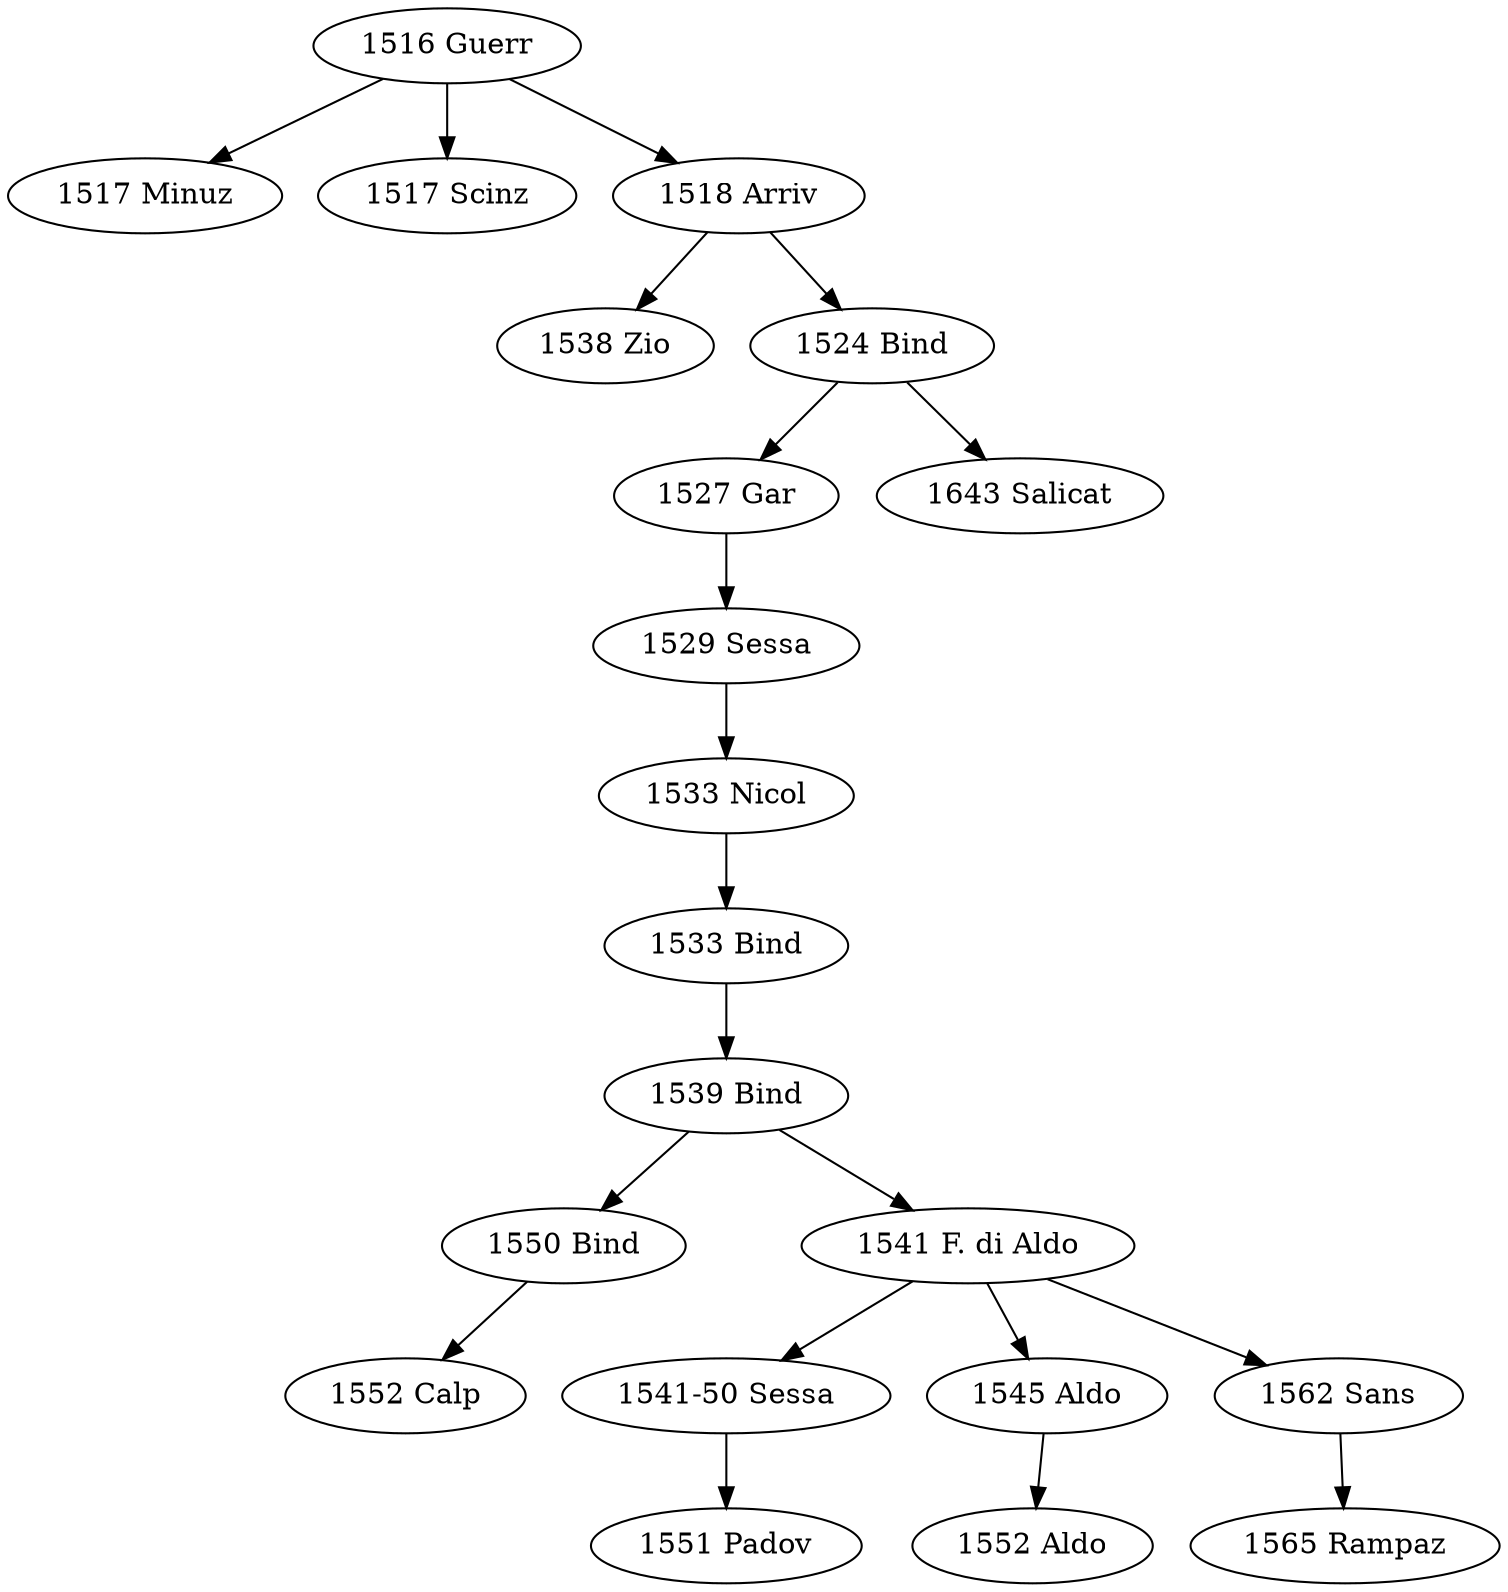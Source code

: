 digraph {

O[label="1516 Guerr"]
M1[label="1517 Minuz"]
S1[label="1517 Scinz"]
A1[label="1518 Arriv"]
Z1[label="1538 Zio"]
B1[label="1524 Bind"]
G1[label="1527 Gar"]
S2[label="1529 Sessa"]
N1[label="1533 Nicol"]
B2[label="1533 Bind"]
B3[label="1539 Bind"]
B4[label="1550 Bind"]
C1[label="1552 Calp"]
F1[label="1541 F. di Aldo"]
S3[label="1541-50 Sessa"]
P1[label="1551 Padov"]
A2[label="1545 Aldo"]
A3[label="1552 Aldo"]
S4[label="1562 Sans"]
R1[label="1565 Rampaz"]
S5[label="1643 Salicat"]

O->M1;
O->S1;
O->A1;
A1->Z1;
A1->B1;
B1->G1;
G1->S2;
S2->N1;
N1->B2;
B2->B3;
B3->B4;
B4->C1;
B3->F1;
F1->S3;
S3->P1;
F1->A2;
A2->A3;
F1->S4;
S4->R1;
B1-> S5;

}
